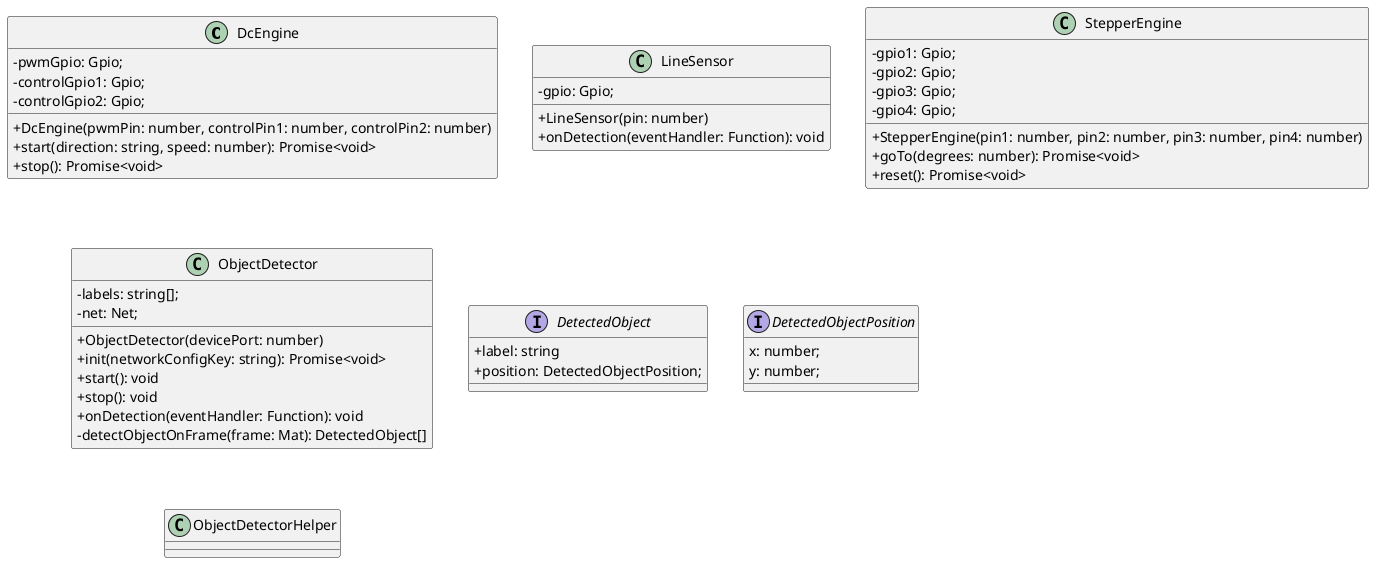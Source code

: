 @startuml

skinparam classAttributeIconSize 0

class DcEngine {
    - pwmGpio: Gpio;
    - controlGpio1: Gpio;
    - controlGpio2: Gpio;
    + DcEngine(pwmPin: number, controlPin1: number, controlPin2: number)
    + start(direction: string, speed: number): Promise<void>
    + stop(): Promise<void>
}

class LineSensor {
    - gpio: Gpio;
    + LineSensor(pin: number)
    + onDetection(eventHandler: Function): void
}

class StepperEngine {
    - gpio1: Gpio;
    - gpio2: Gpio;
    - gpio3: Gpio;
    - gpio4: Gpio;
    + StepperEngine(pin1: number, pin2: number, pin3: number, pin4: number)
    + goTo(degrees: number): Promise<void>
    + reset(): Promise<void>
}

class ObjectDetector {
    - labels: string[];
    - net: Net;
    + ObjectDetector(devicePort: number)
    + init(networkConfigKey: string): Promise<void>
    + start(): void
    + stop(): void
    + onDetection(eventHandler: Function): void
    - detectObjectOnFrame(frame: Mat): DetectedObject[]
}

interface DetectedObject {
    + label: string
    + position: DetectedObjectPosition;
}

interface DetectedObjectPosition {
    x: number;
    y: number;
}

class ObjectDetectorHelper {
    
}

@enduml
